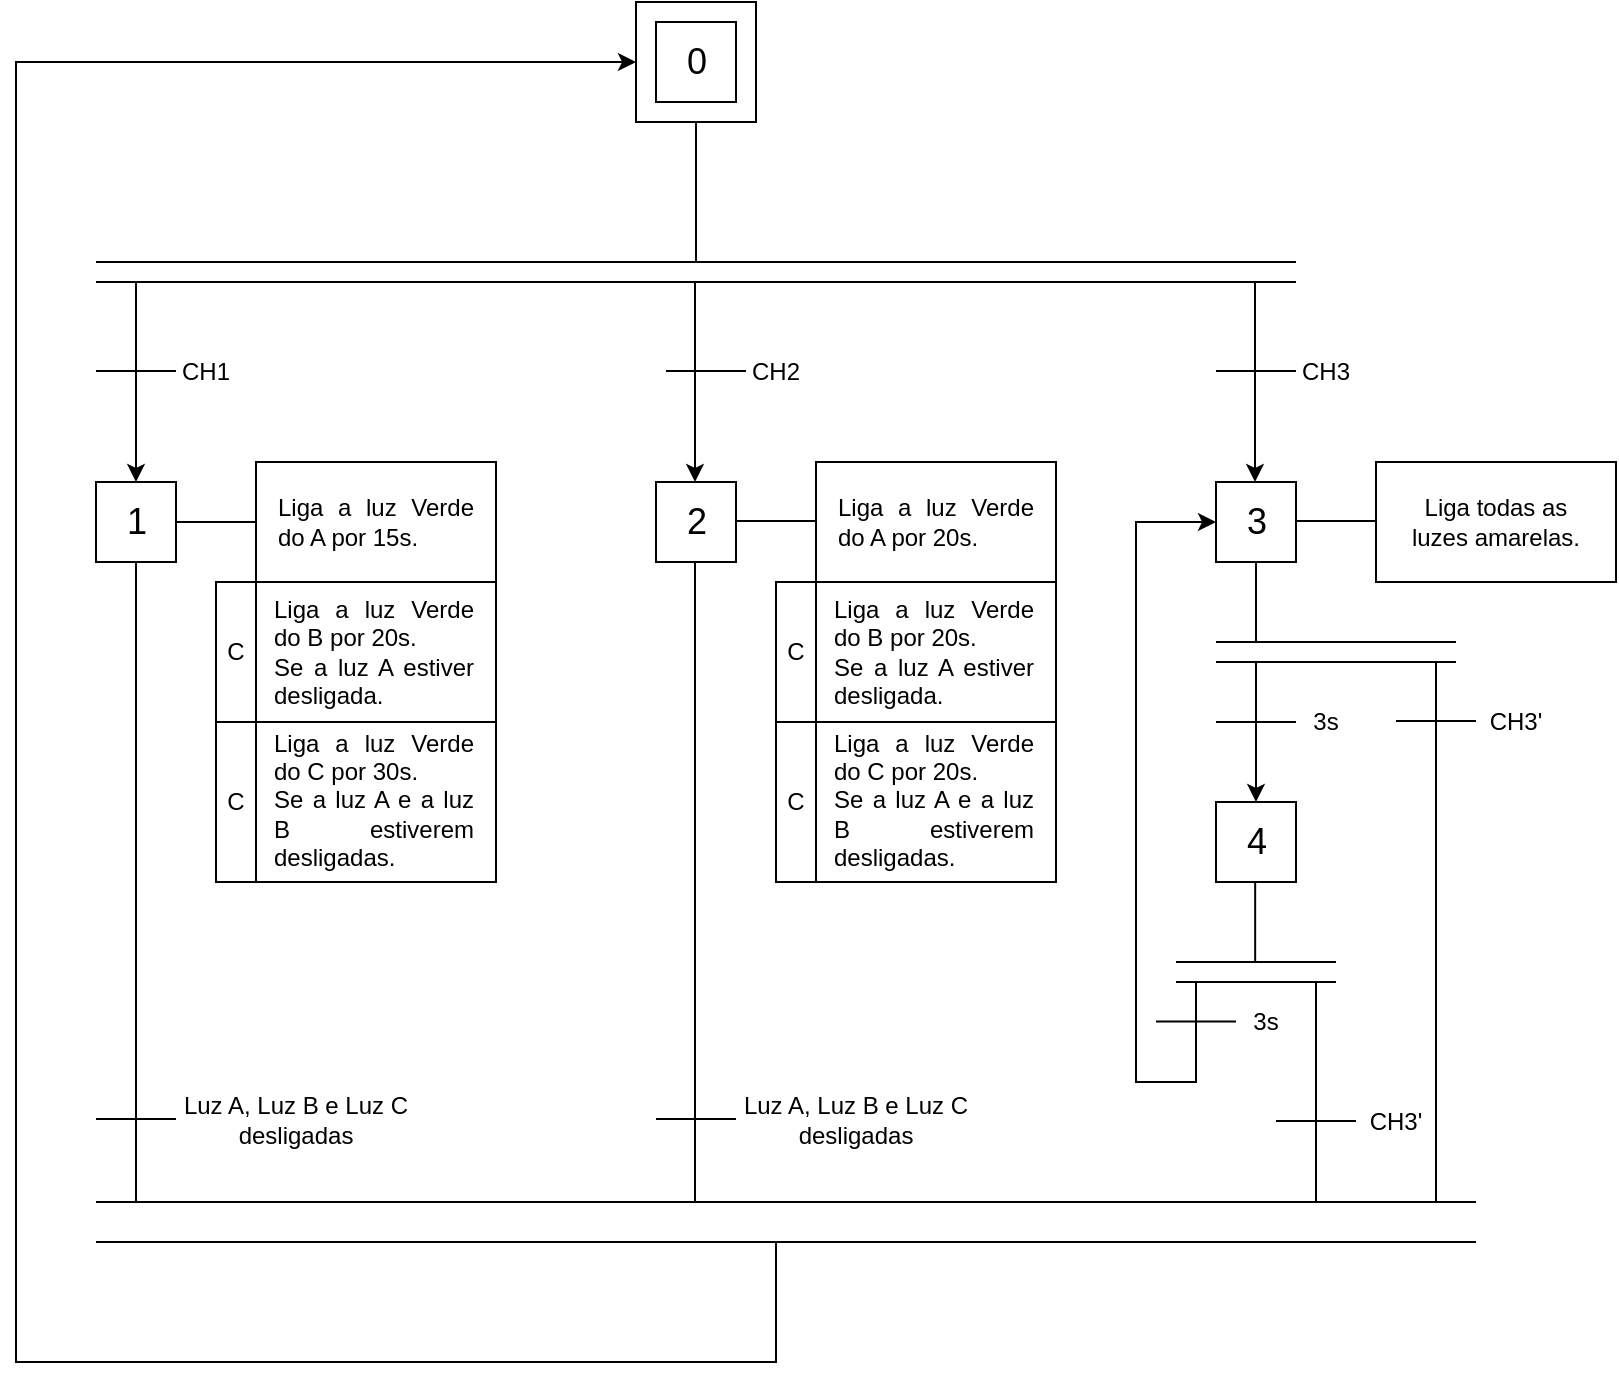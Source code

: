 <mxfile version="28.2.5">
  <diagram name="Página-1" id="EpuZV5tqrL_YEkNlYb2H">
    <mxGraphModel dx="1389" dy="584" grid="1" gridSize="10" guides="1" tooltips="1" connect="1" arrows="1" fold="1" page="1" pageScale="1" pageWidth="827" pageHeight="1169" math="0" shadow="0">
      <root>
        <mxCell id="0" />
        <mxCell id="1" parent="0" />
        <mxCell id="0v48IfNwq-kL9UFPa0wB-4" value="" style="rounded=0;whiteSpace=wrap;html=1;" vertex="1" parent="1">
          <mxGeometry x="390" y="40" width="60" height="60" as="geometry" />
        </mxCell>
        <mxCell id="0v48IfNwq-kL9UFPa0wB-3" value="" style="rounded=0;whiteSpace=wrap;html=1;" vertex="1" parent="1">
          <mxGeometry x="400" y="50" width="40" height="40" as="geometry" />
        </mxCell>
        <mxCell id="0v48IfNwq-kL9UFPa0wB-2" value="&lt;div&gt;&lt;font style=&quot;font-size: 18px;&quot;&gt;0&lt;/font&gt;&lt;/div&gt;" style="text;html=1;align=center;verticalAlign=middle;resizable=0;points=[];autosize=1;strokeColor=none;fillColor=none;" vertex="1" parent="1">
          <mxGeometry x="405" y="50" width="30" height="40" as="geometry" />
        </mxCell>
        <mxCell id="0v48IfNwq-kL9UFPa0wB-5" value="" style="endArrow=none;html=1;rounded=0;exitX=0.5;exitY=1;exitDx=0;exitDy=0;" edge="1" parent="1" source="0v48IfNwq-kL9UFPa0wB-4">
          <mxGeometry width="50" height="50" relative="1" as="geometry">
            <mxPoint x="550" y="260" as="sourcePoint" />
            <mxPoint x="420" y="170" as="targetPoint" />
          </mxGeometry>
        </mxCell>
        <mxCell id="0v48IfNwq-kL9UFPa0wB-6" value="" style="endArrow=none;html=1;rounded=0;" edge="1" parent="1">
          <mxGeometry width="50" height="50" relative="1" as="geometry">
            <mxPoint x="120" y="170" as="sourcePoint" />
            <mxPoint x="720" y="170" as="targetPoint" />
          </mxGeometry>
        </mxCell>
        <mxCell id="0v48IfNwq-kL9UFPa0wB-7" value="" style="endArrow=none;html=1;rounded=0;" edge="1" parent="1">
          <mxGeometry width="50" height="50" relative="1" as="geometry">
            <mxPoint x="120" y="180" as="sourcePoint" />
            <mxPoint x="720" y="180" as="targetPoint" />
          </mxGeometry>
        </mxCell>
        <mxCell id="0v48IfNwq-kL9UFPa0wB-8" value="" style="rounded=0;whiteSpace=wrap;html=1;" vertex="1" parent="1">
          <mxGeometry x="120" y="280" width="40" height="40" as="geometry" />
        </mxCell>
        <mxCell id="0v48IfNwq-kL9UFPa0wB-10" value="&lt;font style=&quot;font-size: 18px;&quot;&gt;1&lt;/font&gt;" style="text;html=1;align=center;verticalAlign=middle;resizable=0;points=[];autosize=1;strokeColor=none;fillColor=none;" vertex="1" parent="1">
          <mxGeometry x="125" y="280" width="30" height="40" as="geometry" />
        </mxCell>
        <mxCell id="0v48IfNwq-kL9UFPa0wB-11" value="" style="rounded=0;whiteSpace=wrap;html=1;" vertex="1" parent="1">
          <mxGeometry x="200" y="270" width="120" height="60" as="geometry" />
        </mxCell>
        <mxCell id="0v48IfNwq-kL9UFPa0wB-14" value="&lt;font style=&quot;font-size: 12px;&quot;&gt;C&lt;/font&gt;" style="rounded=0;whiteSpace=wrap;html=1;" vertex="1" parent="1">
          <mxGeometry x="180" y="330" width="20" height="70" as="geometry" />
        </mxCell>
        <mxCell id="0v48IfNwq-kL9UFPa0wB-17" value="&lt;div align=&quot;justify&quot;&gt;&lt;font style=&quot;font-size: 12px;&quot;&gt;Liga a luz Verde do A por 15s.&lt;/font&gt;&lt;/div&gt;" style="text;html=1;align=center;verticalAlign=middle;whiteSpace=wrap;rounded=0;" vertex="1" parent="1">
          <mxGeometry x="210" y="280" width="100" height="40" as="geometry" />
        </mxCell>
        <mxCell id="0v48IfNwq-kL9UFPa0wB-20" value="" style="group" vertex="1" connectable="0" parent="1">
          <mxGeometry x="200" y="330" width="140" height="70" as="geometry" />
        </mxCell>
        <mxCell id="0v48IfNwq-kL9UFPa0wB-19" value="" style="rounded=0;whiteSpace=wrap;html=1;movable=1;resizable=1;rotatable=1;deletable=1;editable=1;locked=0;connectable=1;" vertex="1" parent="0v48IfNwq-kL9UFPa0wB-20">
          <mxGeometry width="120" height="70" as="geometry" />
        </mxCell>
        <mxCell id="0v48IfNwq-kL9UFPa0wB-18" value="&lt;div align=&quot;justify&quot;&gt;Liga a luz Verde do B por 20s.&lt;/div&gt;&lt;div align=&quot;justify&quot;&gt;Se a luz A estiver desligada.&lt;/div&gt;" style="text;html=1;align=center;verticalAlign=middle;whiteSpace=wrap;rounded=0;movable=1;resizable=1;rotatable=1;deletable=1;editable=1;locked=0;connectable=1;" vertex="1" parent="0v48IfNwq-kL9UFPa0wB-20">
          <mxGeometry x="7.78" y="17.5" width="102.22" height="35" as="geometry" />
        </mxCell>
        <mxCell id="0v48IfNwq-kL9UFPa0wB-21" value="&lt;font style=&quot;font-size: 12px;&quot;&gt;C&lt;/font&gt;" style="rounded=0;whiteSpace=wrap;html=1;" vertex="1" parent="1">
          <mxGeometry x="180" y="400" width="20" height="80" as="geometry" />
        </mxCell>
        <mxCell id="0v48IfNwq-kL9UFPa0wB-22" value="" style="group" vertex="1" connectable="0" parent="1">
          <mxGeometry x="200" y="400" width="140" height="80" as="geometry" />
        </mxCell>
        <mxCell id="0v48IfNwq-kL9UFPa0wB-23" value="" style="rounded=0;whiteSpace=wrap;html=1;movable=1;resizable=1;rotatable=1;deletable=1;editable=1;locked=0;connectable=1;" vertex="1" parent="0v48IfNwq-kL9UFPa0wB-22">
          <mxGeometry width="120" height="80" as="geometry" />
        </mxCell>
        <mxCell id="0v48IfNwq-kL9UFPa0wB-24" value="&lt;div align=&quot;justify&quot;&gt;Liga a luz Verde do C por 30s.&lt;/div&gt;&lt;div align=&quot;justify&quot;&gt;Se a luz A e a luz B estiverem desligadas.&lt;/div&gt;" style="text;html=1;align=center;verticalAlign=middle;whiteSpace=wrap;rounded=0;movable=1;resizable=1;rotatable=1;deletable=1;editable=1;locked=0;connectable=1;" vertex="1" parent="0v48IfNwq-kL9UFPa0wB-22">
          <mxGeometry x="7.78" y="17.5" width="102.22" height="42.5" as="geometry" />
        </mxCell>
        <mxCell id="0v48IfNwq-kL9UFPa0wB-25" value="" style="endArrow=none;html=1;rounded=0;exitX=1;exitY=0.5;exitDx=0;exitDy=0;entryX=0;entryY=0.5;entryDx=0;entryDy=0;" edge="1" parent="1" source="0v48IfNwq-kL9UFPa0wB-8" target="0v48IfNwq-kL9UFPa0wB-11">
          <mxGeometry width="50" height="50" relative="1" as="geometry">
            <mxPoint x="270" y="370" as="sourcePoint" />
            <mxPoint x="320" y="320" as="targetPoint" />
          </mxGeometry>
        </mxCell>
        <mxCell id="0v48IfNwq-kL9UFPa0wB-26" value="" style="rounded=0;whiteSpace=wrap;html=1;" vertex="1" parent="1">
          <mxGeometry x="400" y="280" width="40" height="40" as="geometry" />
        </mxCell>
        <mxCell id="0v48IfNwq-kL9UFPa0wB-27" value="&lt;font style=&quot;font-size: 18px;&quot;&gt;2&lt;/font&gt;" style="text;html=1;align=center;verticalAlign=middle;resizable=0;points=[];autosize=1;strokeColor=none;fillColor=none;" vertex="1" parent="1">
          <mxGeometry x="405" y="280" width="30" height="40" as="geometry" />
        </mxCell>
        <mxCell id="0v48IfNwq-kL9UFPa0wB-28" value="" style="rounded=0;whiteSpace=wrap;html=1;" vertex="1" parent="1">
          <mxGeometry x="680" y="280" width="40" height="40" as="geometry" />
        </mxCell>
        <mxCell id="0v48IfNwq-kL9UFPa0wB-29" value="&lt;font style=&quot;font-size: 18px;&quot;&gt;3&lt;/font&gt;" style="text;html=1;align=center;verticalAlign=middle;resizable=0;points=[];autosize=1;strokeColor=none;fillColor=none;" vertex="1" parent="1">
          <mxGeometry x="685" y="280" width="30" height="40" as="geometry" />
        </mxCell>
        <mxCell id="0v48IfNwq-kL9UFPa0wB-32" value="" style="endArrow=classic;html=1;rounded=0;entryX=0.5;entryY=0;entryDx=0;entryDy=0;" edge="1" parent="1" target="0v48IfNwq-kL9UFPa0wB-8">
          <mxGeometry width="50" height="50" relative="1" as="geometry">
            <mxPoint x="140" y="180" as="sourcePoint" />
            <mxPoint x="440" y="180" as="targetPoint" />
          </mxGeometry>
        </mxCell>
        <mxCell id="0v48IfNwq-kL9UFPa0wB-33" value="" style="endArrow=classic;html=1;rounded=0;entryX=0.5;entryY=0;entryDx=0;entryDy=0;" edge="1" parent="1">
          <mxGeometry width="50" height="50" relative="1" as="geometry">
            <mxPoint x="419.5" y="180" as="sourcePoint" />
            <mxPoint x="419.5" y="280" as="targetPoint" />
          </mxGeometry>
        </mxCell>
        <mxCell id="0v48IfNwq-kL9UFPa0wB-34" value="" style="endArrow=classic;html=1;rounded=0;entryX=0.5;entryY=0;entryDx=0;entryDy=0;" edge="1" parent="1">
          <mxGeometry width="50" height="50" relative="1" as="geometry">
            <mxPoint x="699.5" y="180" as="sourcePoint" />
            <mxPoint x="699.5" y="280" as="targetPoint" />
          </mxGeometry>
        </mxCell>
        <mxCell id="0v48IfNwq-kL9UFPa0wB-35" value="" style="endArrow=none;html=1;rounded=0;" edge="1" parent="1">
          <mxGeometry width="50" height="50" relative="1" as="geometry">
            <mxPoint x="120" y="224.5" as="sourcePoint" />
            <mxPoint x="160" y="224.5" as="targetPoint" />
          </mxGeometry>
        </mxCell>
        <mxCell id="0v48IfNwq-kL9UFPa0wB-36" value="CH1" style="text;html=1;align=center;verticalAlign=middle;whiteSpace=wrap;rounded=0;" vertex="1" parent="1">
          <mxGeometry x="160" y="210" width="30" height="30" as="geometry" />
        </mxCell>
        <mxCell id="0v48IfNwq-kL9UFPa0wB-37" value="" style="rounded=0;whiteSpace=wrap;html=1;" vertex="1" parent="1">
          <mxGeometry x="480" y="270" width="120" height="60" as="geometry" />
        </mxCell>
        <mxCell id="0v48IfNwq-kL9UFPa0wB-38" value="&lt;font style=&quot;font-size: 12px;&quot;&gt;C&lt;/font&gt;" style="rounded=0;whiteSpace=wrap;html=1;" vertex="1" parent="1">
          <mxGeometry x="460" y="330" width="20" height="70" as="geometry" />
        </mxCell>
        <mxCell id="0v48IfNwq-kL9UFPa0wB-39" value="&lt;div align=&quot;justify&quot;&gt;&lt;font style=&quot;font-size: 12px;&quot;&gt;Liga a luz Verde do A por 20s.&lt;/font&gt;&lt;/div&gt;" style="text;html=1;align=center;verticalAlign=middle;whiteSpace=wrap;rounded=0;" vertex="1" parent="1">
          <mxGeometry x="490" y="280" width="100" height="40" as="geometry" />
        </mxCell>
        <mxCell id="0v48IfNwq-kL9UFPa0wB-40" value="" style="group" vertex="1" connectable="0" parent="1">
          <mxGeometry x="480" y="330" width="140" height="70" as="geometry" />
        </mxCell>
        <mxCell id="0v48IfNwq-kL9UFPa0wB-41" value="" style="rounded=0;whiteSpace=wrap;html=1;movable=1;resizable=1;rotatable=1;deletable=1;editable=1;locked=0;connectable=1;" vertex="1" parent="0v48IfNwq-kL9UFPa0wB-40">
          <mxGeometry width="120" height="70" as="geometry" />
        </mxCell>
        <mxCell id="0v48IfNwq-kL9UFPa0wB-42" value="&lt;div align=&quot;justify&quot;&gt;Liga a luz Verde do B por 20s.&lt;/div&gt;&lt;div align=&quot;justify&quot;&gt;Se a luz A estiver desligada.&lt;/div&gt;" style="text;html=1;align=center;verticalAlign=middle;whiteSpace=wrap;rounded=0;movable=1;resizable=1;rotatable=1;deletable=1;editable=1;locked=0;connectable=1;" vertex="1" parent="0v48IfNwq-kL9UFPa0wB-40">
          <mxGeometry x="7.78" y="17.5" width="102.22" height="35" as="geometry" />
        </mxCell>
        <mxCell id="0v48IfNwq-kL9UFPa0wB-43" value="&lt;font style=&quot;font-size: 12px;&quot;&gt;C&lt;/font&gt;" style="rounded=0;whiteSpace=wrap;html=1;" vertex="1" parent="1">
          <mxGeometry x="460" y="400" width="20" height="80" as="geometry" />
        </mxCell>
        <mxCell id="0v48IfNwq-kL9UFPa0wB-44" value="" style="group" vertex="1" connectable="0" parent="1">
          <mxGeometry x="480" y="400" width="140" height="80" as="geometry" />
        </mxCell>
        <mxCell id="0v48IfNwq-kL9UFPa0wB-45" value="" style="rounded=0;whiteSpace=wrap;html=1;movable=1;resizable=1;rotatable=1;deletable=1;editable=1;locked=0;connectable=1;" vertex="1" parent="0v48IfNwq-kL9UFPa0wB-44">
          <mxGeometry width="120" height="80" as="geometry" />
        </mxCell>
        <mxCell id="0v48IfNwq-kL9UFPa0wB-46" value="&lt;div align=&quot;justify&quot;&gt;Liga a luz Verde do C por 20s.&lt;/div&gt;&lt;div align=&quot;justify&quot;&gt;Se a luz A e a luz B estiverem desligadas.&lt;/div&gt;" style="text;html=1;align=center;verticalAlign=middle;whiteSpace=wrap;rounded=0;movable=1;resizable=1;rotatable=1;deletable=1;editable=1;locked=0;connectable=1;" vertex="1" parent="0v48IfNwq-kL9UFPa0wB-44">
          <mxGeometry x="7.78" y="17.5" width="102.22" height="42.5" as="geometry" />
        </mxCell>
        <mxCell id="0v48IfNwq-kL9UFPa0wB-47" value="" style="endArrow=none;html=1;rounded=0;exitX=1;exitY=0.5;exitDx=0;exitDy=0;entryX=0;entryY=0.5;entryDx=0;entryDy=0;" edge="1" parent="1">
          <mxGeometry width="50" height="50" relative="1" as="geometry">
            <mxPoint x="440" y="299.5" as="sourcePoint" />
            <mxPoint x="480" y="299.5" as="targetPoint" />
          </mxGeometry>
        </mxCell>
        <mxCell id="0v48IfNwq-kL9UFPa0wB-50" value="" style="endArrow=none;html=1;rounded=0;exitX=1;exitY=0.5;exitDx=0;exitDy=0;entryX=0;entryY=0.5;entryDx=0;entryDy=0;" edge="1" parent="1">
          <mxGeometry width="50" height="50" relative="1" as="geometry">
            <mxPoint x="720" y="299.5" as="sourcePoint" />
            <mxPoint x="760" y="299.5" as="targetPoint" />
          </mxGeometry>
        </mxCell>
        <mxCell id="0v48IfNwq-kL9UFPa0wB-51" value="" style="rounded=0;whiteSpace=wrap;html=1;" vertex="1" parent="1">
          <mxGeometry x="760" y="270" width="120" height="60" as="geometry" />
        </mxCell>
        <mxCell id="0v48IfNwq-kL9UFPa0wB-52" value="Liga todas as luzes amarelas." style="text;html=1;align=center;verticalAlign=middle;whiteSpace=wrap;rounded=0;" vertex="1" parent="1">
          <mxGeometry x="770" y="280" width="100" height="40" as="geometry" />
        </mxCell>
        <mxCell id="0v48IfNwq-kL9UFPa0wB-54" value="" style="endArrow=none;html=1;rounded=0;" edge="1" parent="1">
          <mxGeometry width="50" height="50" relative="1" as="geometry">
            <mxPoint x="405" y="224.5" as="sourcePoint" />
            <mxPoint x="445" y="224.5" as="targetPoint" />
          </mxGeometry>
        </mxCell>
        <mxCell id="0v48IfNwq-kL9UFPa0wB-55" value="CH2" style="text;html=1;align=center;verticalAlign=middle;whiteSpace=wrap;rounded=0;" vertex="1" parent="1">
          <mxGeometry x="445" y="210" width="30" height="30" as="geometry" />
        </mxCell>
        <mxCell id="0v48IfNwq-kL9UFPa0wB-56" value="" style="endArrow=none;html=1;rounded=0;" edge="1" parent="1">
          <mxGeometry width="50" height="50" relative="1" as="geometry">
            <mxPoint x="680" y="224.5" as="sourcePoint" />
            <mxPoint x="720" y="224.5" as="targetPoint" />
          </mxGeometry>
        </mxCell>
        <mxCell id="0v48IfNwq-kL9UFPa0wB-57" value="&lt;div&gt;CH3&lt;/div&gt;" style="text;html=1;align=center;verticalAlign=middle;whiteSpace=wrap;rounded=0;" vertex="1" parent="1">
          <mxGeometry x="720" y="210" width="30" height="30" as="geometry" />
        </mxCell>
        <mxCell id="0v48IfNwq-kL9UFPa0wB-59" value="" style="rounded=0;whiteSpace=wrap;html=1;" vertex="1" parent="1">
          <mxGeometry x="680" y="440" width="40" height="40" as="geometry" />
        </mxCell>
        <mxCell id="0v48IfNwq-kL9UFPa0wB-60" value="&lt;font style=&quot;font-size: 18px;&quot;&gt;4&lt;/font&gt;" style="text;html=1;align=center;verticalAlign=middle;resizable=0;points=[];autosize=1;strokeColor=none;fillColor=none;" vertex="1" parent="1">
          <mxGeometry x="685" y="440" width="30" height="40" as="geometry" />
        </mxCell>
        <mxCell id="0v48IfNwq-kL9UFPa0wB-64" value="" style="endArrow=none;html=1;rounded=0;" edge="1" parent="1">
          <mxGeometry width="50" height="50" relative="1" as="geometry">
            <mxPoint x="680" y="400" as="sourcePoint" />
            <mxPoint x="720" y="400" as="targetPoint" />
          </mxGeometry>
        </mxCell>
        <mxCell id="0v48IfNwq-kL9UFPa0wB-65" value="3s" style="text;html=1;align=center;verticalAlign=middle;whiteSpace=wrap;rounded=0;" vertex="1" parent="1">
          <mxGeometry x="720" y="390" width="30" height="20" as="geometry" />
        </mxCell>
        <mxCell id="0v48IfNwq-kL9UFPa0wB-66" value="" style="endArrow=classic;html=1;rounded=0;entryX=0;entryY=0.5;entryDx=0;entryDy=0;" edge="1" parent="1" target="0v48IfNwq-kL9UFPa0wB-28">
          <mxGeometry width="50" height="50" relative="1" as="geometry">
            <mxPoint x="670" y="530" as="sourcePoint" />
            <mxPoint x="680" y="340" as="targetPoint" />
            <Array as="points">
              <mxPoint x="670" y="580" />
              <mxPoint x="640" y="580" />
              <mxPoint x="640" y="300" />
            </Array>
          </mxGeometry>
        </mxCell>
        <mxCell id="0v48IfNwq-kL9UFPa0wB-67" value="" style="endArrow=none;html=1;rounded=0;" edge="1" parent="1">
          <mxGeometry width="50" height="50" relative="1" as="geometry">
            <mxPoint x="650" y="549.8" as="sourcePoint" />
            <mxPoint x="690" y="549.8" as="targetPoint" />
          </mxGeometry>
        </mxCell>
        <mxCell id="0v48IfNwq-kL9UFPa0wB-68" value="3s" style="text;html=1;align=center;verticalAlign=middle;whiteSpace=wrap;rounded=0;" vertex="1" parent="1">
          <mxGeometry x="690" y="540" width="30" height="20" as="geometry" />
        </mxCell>
        <mxCell id="0v48IfNwq-kL9UFPa0wB-70" value="" style="endArrow=none;html=1;rounded=0;entryX=0.5;entryY=1;entryDx=0;entryDy=0;" edge="1" parent="1" target="0v48IfNwq-kL9UFPa0wB-28">
          <mxGeometry width="50" height="50" relative="1" as="geometry">
            <mxPoint x="700" y="360" as="sourcePoint" />
            <mxPoint x="710" y="380" as="targetPoint" />
          </mxGeometry>
        </mxCell>
        <mxCell id="0v48IfNwq-kL9UFPa0wB-71" value="" style="endArrow=none;html=1;rounded=0;" edge="1" parent="1">
          <mxGeometry width="50" height="50" relative="1" as="geometry">
            <mxPoint x="680" y="360" as="sourcePoint" />
            <mxPoint x="800" y="360" as="targetPoint" />
          </mxGeometry>
        </mxCell>
        <mxCell id="0v48IfNwq-kL9UFPa0wB-72" value="" style="endArrow=none;html=1;rounded=0;" edge="1" parent="1">
          <mxGeometry width="50" height="50" relative="1" as="geometry">
            <mxPoint x="680" y="370" as="sourcePoint" />
            <mxPoint x="800" y="370" as="targetPoint" />
          </mxGeometry>
        </mxCell>
        <mxCell id="0v48IfNwq-kL9UFPa0wB-73" value="" style="endArrow=classic;html=1;rounded=0;entryX=0.5;entryY=0;entryDx=0;entryDy=0;" edge="1" parent="1" target="0v48IfNwq-kL9UFPa0wB-59">
          <mxGeometry width="50" height="50" relative="1" as="geometry">
            <mxPoint x="700" y="370" as="sourcePoint" />
            <mxPoint x="710" y="380" as="targetPoint" />
          </mxGeometry>
        </mxCell>
        <mxCell id="0v48IfNwq-kL9UFPa0wB-74" value="" style="endArrow=none;html=1;rounded=0;entryX=0.5;entryY=1;entryDx=0;entryDy=0;" edge="1" parent="1">
          <mxGeometry width="50" height="50" relative="1" as="geometry">
            <mxPoint x="699.58" y="520" as="sourcePoint" />
            <mxPoint x="699.58" y="480" as="targetPoint" />
          </mxGeometry>
        </mxCell>
        <mxCell id="0v48IfNwq-kL9UFPa0wB-75" value="" style="endArrow=none;html=1;rounded=0;" edge="1" parent="1">
          <mxGeometry width="50" height="50" relative="1" as="geometry">
            <mxPoint x="660" y="520" as="sourcePoint" />
            <mxPoint x="740" y="520" as="targetPoint" />
          </mxGeometry>
        </mxCell>
        <mxCell id="0v48IfNwq-kL9UFPa0wB-76" value="" style="endArrow=none;html=1;rounded=0;" edge="1" parent="1">
          <mxGeometry width="50" height="50" relative="1" as="geometry">
            <mxPoint x="660" y="530" as="sourcePoint" />
            <mxPoint x="740" y="530" as="targetPoint" />
          </mxGeometry>
        </mxCell>
        <mxCell id="0v48IfNwq-kL9UFPa0wB-77" value="" style="endArrow=none;html=1;rounded=0;" edge="1" parent="1">
          <mxGeometry width="50" height="50" relative="1" as="geometry">
            <mxPoint x="120" y="640" as="sourcePoint" />
            <mxPoint x="810" y="640" as="targetPoint" />
          </mxGeometry>
        </mxCell>
        <mxCell id="0v48IfNwq-kL9UFPa0wB-79" value="" style="endArrow=none;html=1;rounded=0;exitX=0.5;exitY=1;exitDx=0;exitDy=0;" edge="1" parent="1" source="0v48IfNwq-kL9UFPa0wB-8">
          <mxGeometry width="50" height="50" relative="1" as="geometry">
            <mxPoint x="550" y="530" as="sourcePoint" />
            <mxPoint x="140" y="640" as="targetPoint" />
          </mxGeometry>
        </mxCell>
        <mxCell id="0v48IfNwq-kL9UFPa0wB-80" value="" style="endArrow=none;html=1;rounded=0;exitX=0.5;exitY=1;exitDx=0;exitDy=0;" edge="1" parent="1">
          <mxGeometry width="50" height="50" relative="1" as="geometry">
            <mxPoint x="419.5" y="320" as="sourcePoint" />
            <mxPoint x="419.5" y="640" as="targetPoint" />
          </mxGeometry>
        </mxCell>
        <mxCell id="0v48IfNwq-kL9UFPa0wB-81" value="" style="endArrow=none;html=1;rounded=0;" edge="1" parent="1">
          <mxGeometry width="50" height="50" relative="1" as="geometry">
            <mxPoint x="730" y="530" as="sourcePoint" />
            <mxPoint x="730" y="640" as="targetPoint" />
          </mxGeometry>
        </mxCell>
        <mxCell id="0v48IfNwq-kL9UFPa0wB-82" value="" style="endArrow=none;html=1;rounded=0;" edge="1" parent="1">
          <mxGeometry width="50" height="50" relative="1" as="geometry">
            <mxPoint x="790" y="370" as="sourcePoint" />
            <mxPoint x="790" y="640" as="targetPoint" />
          </mxGeometry>
        </mxCell>
        <mxCell id="0v48IfNwq-kL9UFPa0wB-83" value="" style="endArrow=none;html=1;rounded=0;" edge="1" parent="1">
          <mxGeometry width="50" height="50" relative="1" as="geometry">
            <mxPoint x="120" y="660" as="sourcePoint" />
            <mxPoint x="810" y="660" as="targetPoint" />
          </mxGeometry>
        </mxCell>
        <mxCell id="0v48IfNwq-kL9UFPa0wB-84" value="" style="endArrow=none;html=1;rounded=0;" edge="1" parent="1">
          <mxGeometry width="50" height="50" relative="1" as="geometry">
            <mxPoint x="770" y="399.5" as="sourcePoint" />
            <mxPoint x="810" y="399.5" as="targetPoint" />
          </mxGeometry>
        </mxCell>
        <mxCell id="0v48IfNwq-kL9UFPa0wB-85" value="CH3&#39;" style="text;html=1;align=center;verticalAlign=middle;whiteSpace=wrap;rounded=0;" vertex="1" parent="1">
          <mxGeometry x="810" y="385" width="40" height="30" as="geometry" />
        </mxCell>
        <mxCell id="0v48IfNwq-kL9UFPa0wB-86" value="" style="endArrow=none;html=1;rounded=0;" edge="1" parent="1">
          <mxGeometry width="50" height="50" relative="1" as="geometry">
            <mxPoint x="710" y="599.5" as="sourcePoint" />
            <mxPoint x="750" y="599.5" as="targetPoint" />
          </mxGeometry>
        </mxCell>
        <mxCell id="0v48IfNwq-kL9UFPa0wB-87" value="CH3&#39;" style="text;html=1;align=center;verticalAlign=middle;whiteSpace=wrap;rounded=0;" vertex="1" parent="1">
          <mxGeometry x="750" y="585" width="40" height="30" as="geometry" />
        </mxCell>
        <mxCell id="0v48IfNwq-kL9UFPa0wB-88" value="" style="endArrow=none;html=1;rounded=0;" edge="1" parent="1">
          <mxGeometry width="50" height="50" relative="1" as="geometry">
            <mxPoint x="400" y="598.5" as="sourcePoint" />
            <mxPoint x="440" y="598.5" as="targetPoint" />
          </mxGeometry>
        </mxCell>
        <mxCell id="0v48IfNwq-kL9UFPa0wB-89" value="Luz A, Luz B e Luz C desligadas" style="text;html=1;align=center;verticalAlign=middle;whiteSpace=wrap;rounded=0;" vertex="1" parent="1">
          <mxGeometry x="440" y="584" width="120" height="30" as="geometry" />
        </mxCell>
        <mxCell id="0v48IfNwq-kL9UFPa0wB-90" value="" style="endArrow=none;html=1;rounded=0;" edge="1" parent="1">
          <mxGeometry width="50" height="50" relative="1" as="geometry">
            <mxPoint x="120" y="598.5" as="sourcePoint" />
            <mxPoint x="160" y="598.5" as="targetPoint" />
          </mxGeometry>
        </mxCell>
        <mxCell id="0v48IfNwq-kL9UFPa0wB-91" value="Luz A, Luz B e Luz C desligadas" style="text;html=1;align=center;verticalAlign=middle;whiteSpace=wrap;rounded=0;" vertex="1" parent="1">
          <mxGeometry x="160" y="584" width="120" height="30" as="geometry" />
        </mxCell>
        <mxCell id="0v48IfNwq-kL9UFPa0wB-93" value="" style="endArrow=classic;html=1;rounded=0;entryX=0;entryY=0.5;entryDx=0;entryDy=0;" edge="1" parent="1" target="0v48IfNwq-kL9UFPa0wB-4">
          <mxGeometry width="50" height="50" relative="1" as="geometry">
            <mxPoint x="460" y="660" as="sourcePoint" />
            <mxPoint x="390" y="70" as="targetPoint" />
            <Array as="points">
              <mxPoint x="460" y="720" />
              <mxPoint x="80" y="720" />
              <mxPoint x="80" y="70" />
            </Array>
          </mxGeometry>
        </mxCell>
      </root>
    </mxGraphModel>
  </diagram>
</mxfile>
